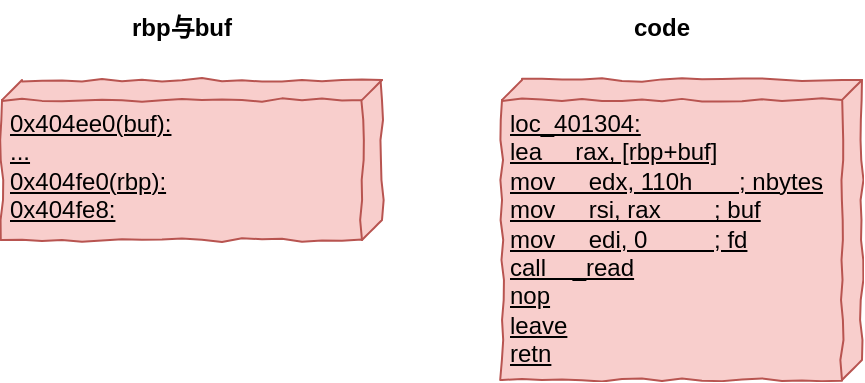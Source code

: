 <mxfile>
    <diagram id="KBCqjGBsZEF4duHTGgWA" name="Page-1">
        <mxGraphModel dx="1386" dy="784" grid="1" gridSize="10" guides="1" tooltips="1" connect="1" arrows="1" fold="1" page="1" pageScale="1" pageWidth="827" pageHeight="1169" math="0" shadow="0">
            <root>
                <mxCell id="0"/>
                <mxCell id="1" parent="0"/>
                <mxCell id="6" value="0x404ee0(buf):&lt;br&gt;...&lt;br&gt;0x404fe0(rbp):&lt;br&gt;0x404fe8:" style="verticalAlign=top;align=left;spacingTop=8;spacingLeft=2;spacingRight=12;shape=cube;size=10;direction=south;fontStyle=4;html=1;comic=1;fillColor=#f8cecc;strokeColor=#b85450;" parent="1" vertex="1">
                    <mxGeometry x="110" y="160" width="190" height="80" as="geometry"/>
                </mxCell>
                <mxCell id="7" value="&lt;div&gt;loc_401304:&lt;/div&gt;&lt;div&gt;lea&amp;nbsp; &amp;nbsp; &amp;nbsp;rax, [rbp+buf]&lt;/div&gt;&lt;div&gt;mov&amp;nbsp; &amp;nbsp; &amp;nbsp;edx, 110h&amp;nbsp; &amp;nbsp; &amp;nbsp; &amp;nbsp;; nbytes&lt;/div&gt;&lt;div&gt;mov&amp;nbsp; &amp;nbsp; &amp;nbsp;rsi, rax&amp;nbsp; &amp;nbsp; &amp;nbsp; &amp;nbsp; ; buf&lt;/div&gt;&lt;div&gt;mov&amp;nbsp; &amp;nbsp; &amp;nbsp;edi, 0&amp;nbsp; &amp;nbsp; &amp;nbsp; &amp;nbsp; &amp;nbsp; ; fd&lt;/div&gt;&lt;div&gt;call&amp;nbsp; &amp;nbsp; _read&lt;/div&gt;&lt;div&gt;nop&lt;/div&gt;&lt;div&gt;leave&lt;/div&gt;&lt;div&gt;retn&lt;/div&gt;" style="verticalAlign=top;align=left;spacingTop=8;spacingLeft=2;spacingRight=12;shape=cube;size=10;direction=south;fontStyle=4;html=1;comic=1;fillColor=#f8cecc;strokeColor=#b85450;" parent="1" vertex="1">
                    <mxGeometry x="360" y="160" width="180" height="150" as="geometry"/>
                </mxCell>
                <mxCell id="9" value="rbp与buf" style="text;align=center;fontStyle=1;verticalAlign=middle;spacingLeft=3;spacingRight=3;strokeColor=none;rotatable=0;points=[[0,0.5],[1,0.5]];portConstraint=eastwest;comic=1;" parent="1" vertex="1">
                    <mxGeometry x="160" y="120" width="80" height="26" as="geometry"/>
                </mxCell>
                <mxCell id="10" value="code" style="text;align=center;fontStyle=1;verticalAlign=middle;spacingLeft=3;spacingRight=3;strokeColor=none;rotatable=0;points=[[0,0.5],[1,0.5]];portConstraint=eastwest;comic=1;" parent="1" vertex="1">
                    <mxGeometry x="400" y="120" width="80" height="26" as="geometry"/>
                </mxCell>
            </root>
        </mxGraphModel>
    </diagram>
</mxfile>
